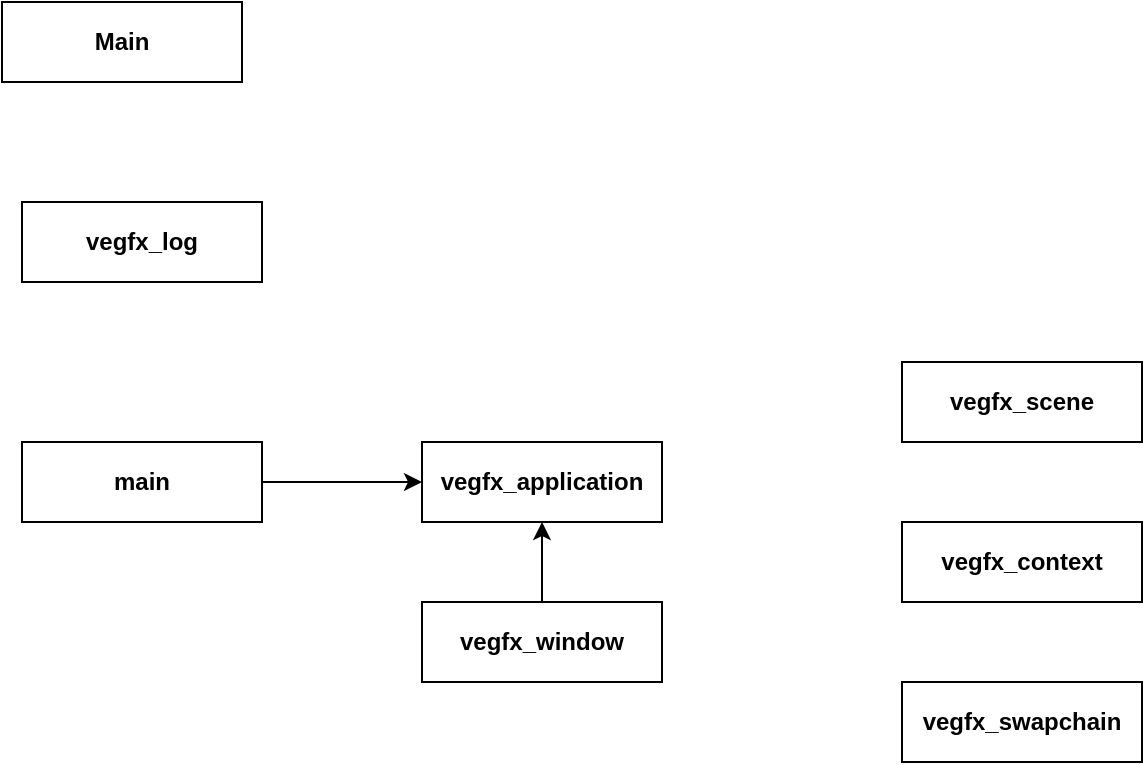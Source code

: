 <mxfile>
    <diagram id="6Iji0ZsvruDSqFYtwALJ" name="Page-1">
        <mxGraphModel dx="1242" dy="611" grid="1" gridSize="10" guides="1" tooltips="1" connect="1" arrows="1" fold="1" page="1" pageScale="1" pageWidth="850" pageHeight="1100" math="0" shadow="0">
            <root>
                <mxCell id="0"/>
                <mxCell id="1" parent="0"/>
                <mxCell id="9" value="vegfx_swapchain" style="rounded=0;whiteSpace=wrap;html=1;fontStyle=1" parent="1" vertex="1">
                    <mxGeometry x="600" y="720" width="120" height="40" as="geometry"/>
                </mxCell>
                <mxCell id="18" style="edgeStyle=none;html=1;entryX=0;entryY=0.5;entryDx=0;entryDy=0;" parent="1" source="10" target="17" edge="1">
                    <mxGeometry relative="1" as="geometry"/>
                </mxCell>
                <mxCell id="10" value="main" style="rounded=0;whiteSpace=wrap;html=1;fontStyle=1" parent="1" vertex="1">
                    <mxGeometry x="160" y="600" width="120" height="40" as="geometry"/>
                </mxCell>
                <mxCell id="17" value="vegfx_application" style="rounded=0;whiteSpace=wrap;html=1;fontStyle=1" parent="1" vertex="1">
                    <mxGeometry x="360" y="600" width="120" height="40" as="geometry"/>
                </mxCell>
                <mxCell id="20" style="edgeStyle=none;html=1;" parent="1" source="19" target="17" edge="1">
                    <mxGeometry relative="1" as="geometry"/>
                </mxCell>
                <mxCell id="19" value="vegfx_window" style="rounded=0;whiteSpace=wrap;html=1;fontStyle=1" parent="1" vertex="1">
                    <mxGeometry x="360" y="680" width="120" height="40" as="geometry"/>
                </mxCell>
                <mxCell id="21" value="vegfx_scene" style="rounded=0;whiteSpace=wrap;html=1;fontStyle=1" parent="1" vertex="1">
                    <mxGeometry x="600" y="560" width="120" height="40" as="geometry"/>
                </mxCell>
                <mxCell id="22" value="vegfx_context" style="rounded=0;whiteSpace=wrap;html=1;fontStyle=1" parent="1" vertex="1">
                    <mxGeometry x="600" y="640" width="120" height="40" as="geometry"/>
                </mxCell>
                <mxCell id="23" value="vegfx_log" style="rounded=0;whiteSpace=wrap;html=1;fontStyle=1" parent="1" vertex="1">
                    <mxGeometry x="160" y="480" width="120" height="40" as="geometry"/>
                </mxCell>
                <mxCell id="24" value="Main" style="rounded=0;whiteSpace=wrap;html=1;fontStyle=1" vertex="1" parent="1">
                    <mxGeometry x="150" y="380" width="120" height="40" as="geometry"/>
                </mxCell>
            </root>
        </mxGraphModel>
    </diagram>
</mxfile>